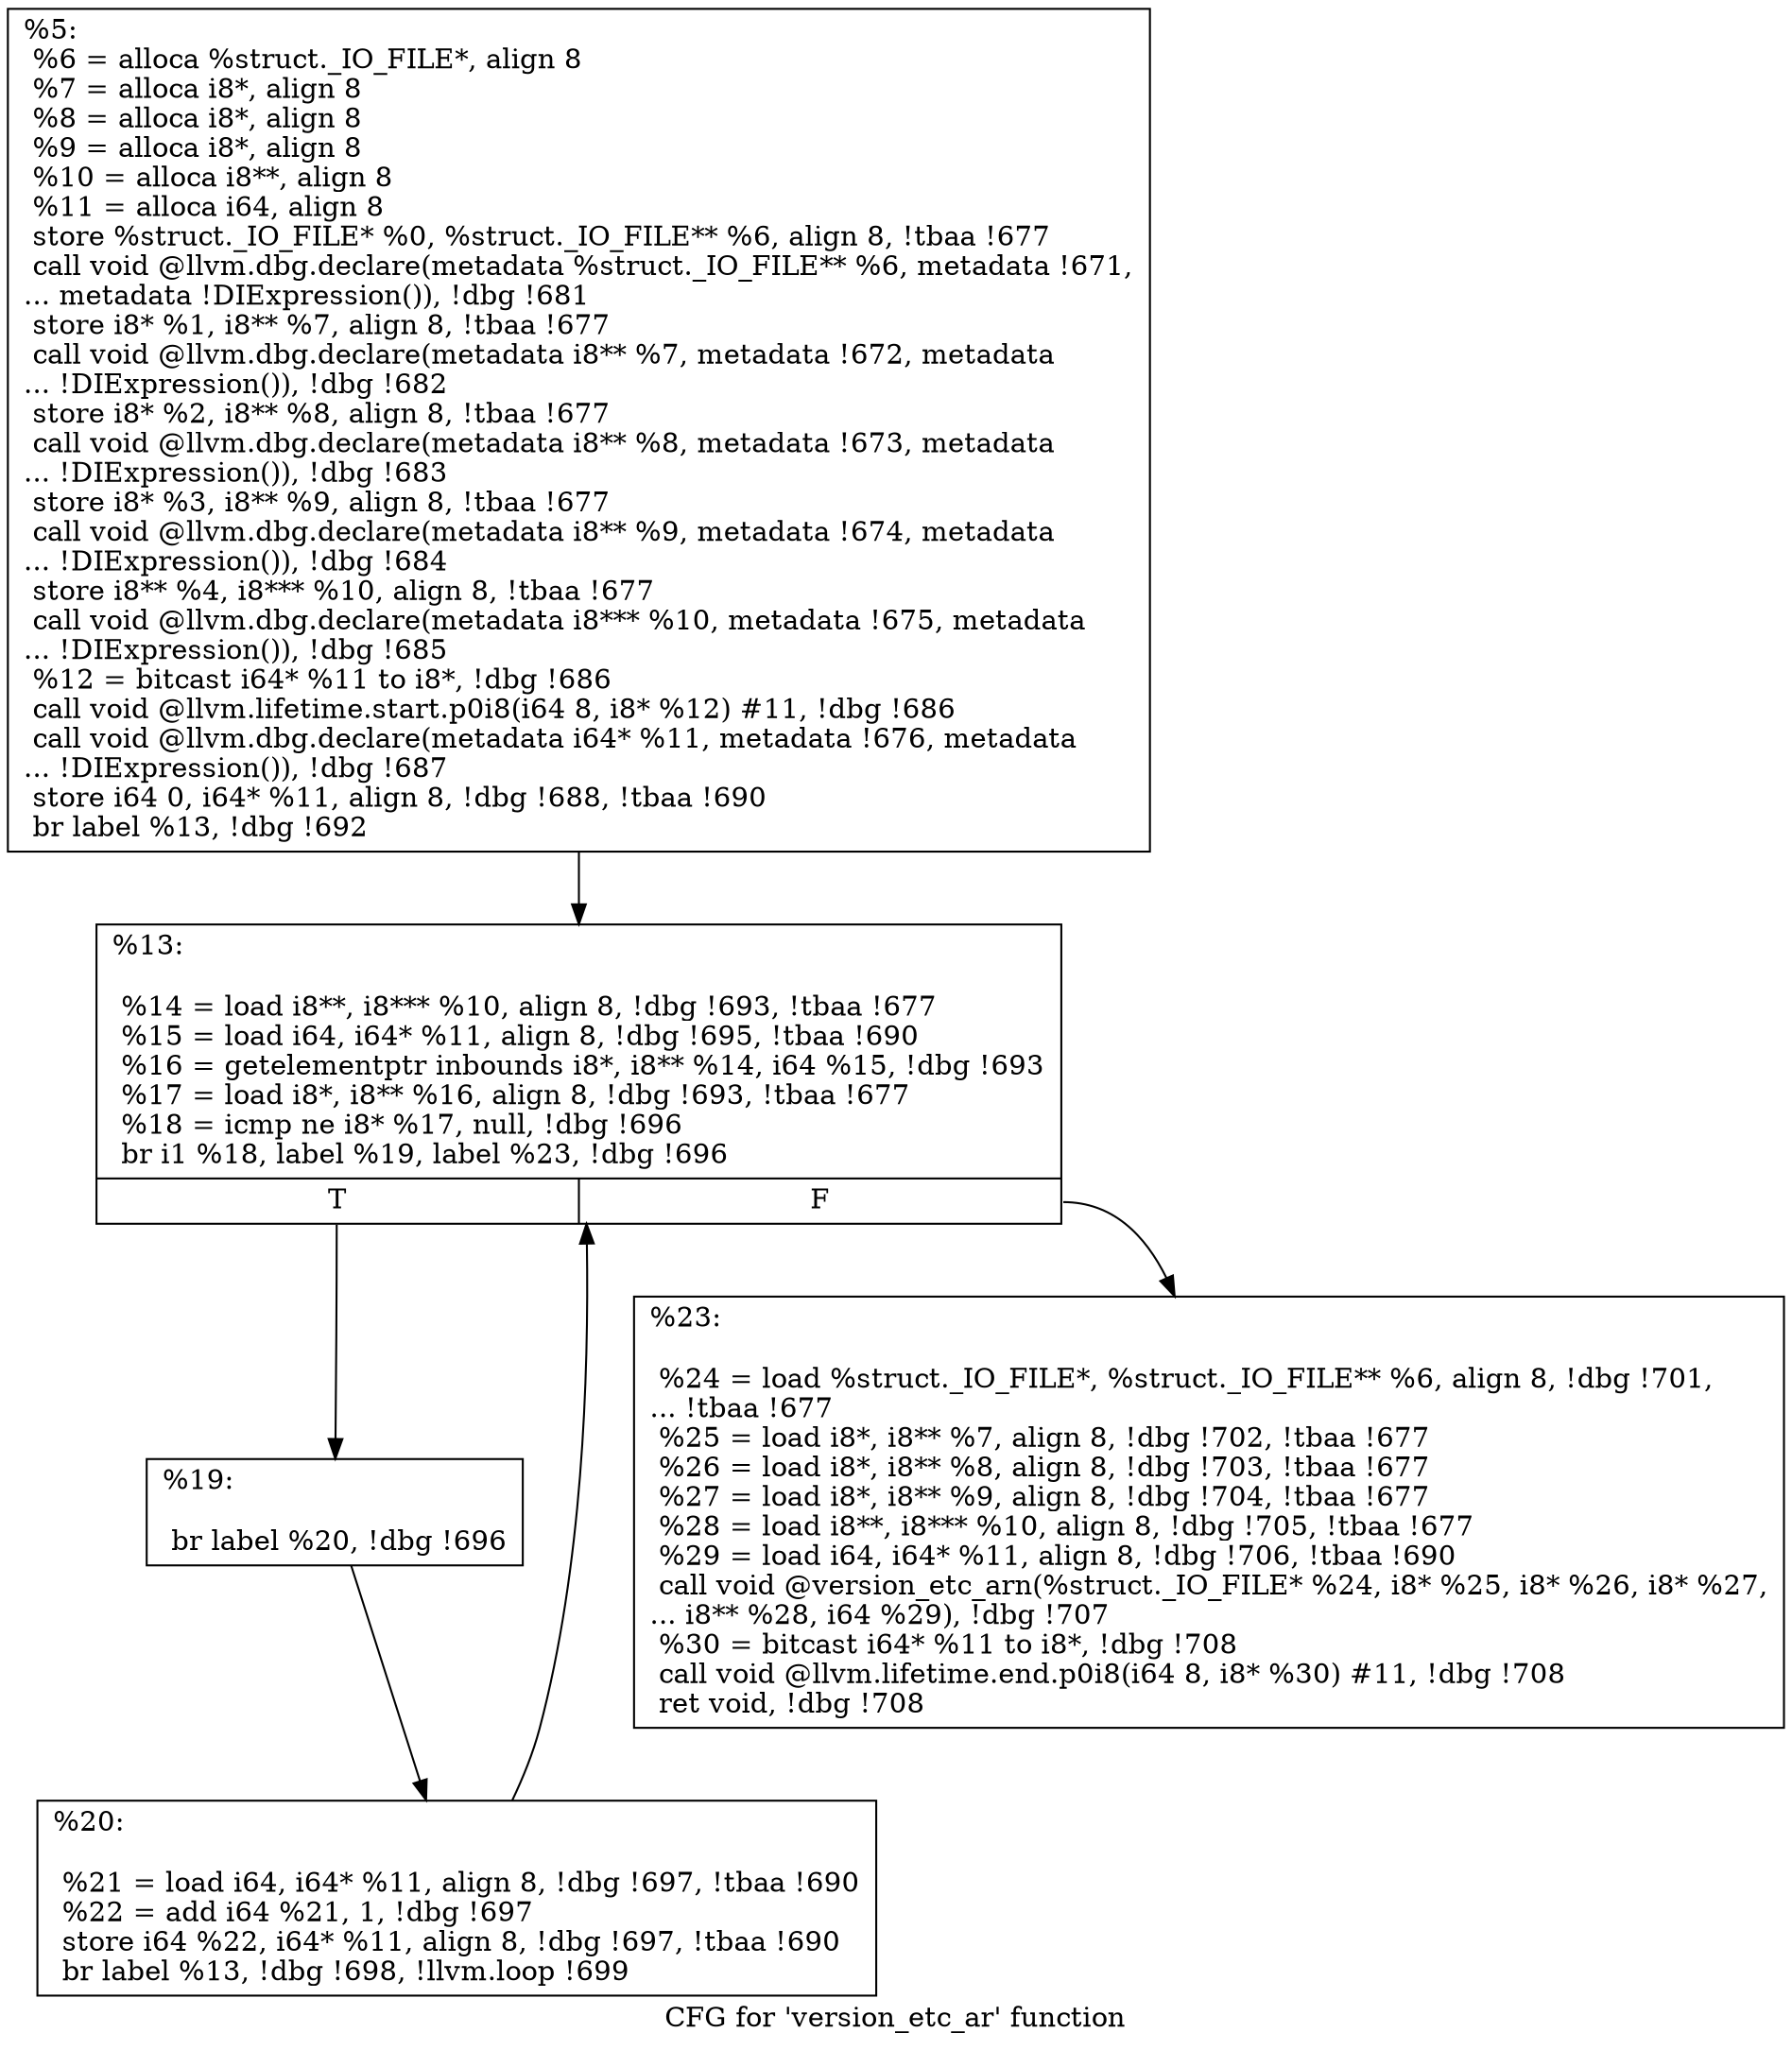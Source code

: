 digraph "CFG for 'version_etc_ar' function" {
	label="CFG for 'version_etc_ar' function";

	Node0x14cbbb0 [shape=record,label="{%5:\l  %6 = alloca %struct._IO_FILE*, align 8\l  %7 = alloca i8*, align 8\l  %8 = alloca i8*, align 8\l  %9 = alloca i8*, align 8\l  %10 = alloca i8**, align 8\l  %11 = alloca i64, align 8\l  store %struct._IO_FILE* %0, %struct._IO_FILE** %6, align 8, !tbaa !677\l  call void @llvm.dbg.declare(metadata %struct._IO_FILE** %6, metadata !671,\l... metadata !DIExpression()), !dbg !681\l  store i8* %1, i8** %7, align 8, !tbaa !677\l  call void @llvm.dbg.declare(metadata i8** %7, metadata !672, metadata\l... !DIExpression()), !dbg !682\l  store i8* %2, i8** %8, align 8, !tbaa !677\l  call void @llvm.dbg.declare(metadata i8** %8, metadata !673, metadata\l... !DIExpression()), !dbg !683\l  store i8* %3, i8** %9, align 8, !tbaa !677\l  call void @llvm.dbg.declare(metadata i8** %9, metadata !674, metadata\l... !DIExpression()), !dbg !684\l  store i8** %4, i8*** %10, align 8, !tbaa !677\l  call void @llvm.dbg.declare(metadata i8*** %10, metadata !675, metadata\l... !DIExpression()), !dbg !685\l  %12 = bitcast i64* %11 to i8*, !dbg !686\l  call void @llvm.lifetime.start.p0i8(i64 8, i8* %12) #11, !dbg !686\l  call void @llvm.dbg.declare(metadata i64* %11, metadata !676, metadata\l... !DIExpression()), !dbg !687\l  store i64 0, i64* %11, align 8, !dbg !688, !tbaa !690\l  br label %13, !dbg !692\l}"];
	Node0x14cbbb0 -> Node0x14cbd00;
	Node0x14cbd00 [shape=record,label="{%13:\l\l  %14 = load i8**, i8*** %10, align 8, !dbg !693, !tbaa !677\l  %15 = load i64, i64* %11, align 8, !dbg !695, !tbaa !690\l  %16 = getelementptr inbounds i8*, i8** %14, i64 %15, !dbg !693\l  %17 = load i8*, i8** %16, align 8, !dbg !693, !tbaa !677\l  %18 = icmp ne i8* %17, null, !dbg !696\l  br i1 %18, label %19, label %23, !dbg !696\l|{<s0>T|<s1>F}}"];
	Node0x14cbd00:s0 -> Node0x14cbd50;
	Node0x14cbd00:s1 -> Node0x14cbdf0;
	Node0x14cbd50 [shape=record,label="{%19:\l\l  br label %20, !dbg !696\l}"];
	Node0x14cbd50 -> Node0x14cbda0;
	Node0x14cbda0 [shape=record,label="{%20:\l\l  %21 = load i64, i64* %11, align 8, !dbg !697, !tbaa !690\l  %22 = add i64 %21, 1, !dbg !697\l  store i64 %22, i64* %11, align 8, !dbg !697, !tbaa !690\l  br label %13, !dbg !698, !llvm.loop !699\l}"];
	Node0x14cbda0 -> Node0x14cbd00;
	Node0x14cbdf0 [shape=record,label="{%23:\l\l  %24 = load %struct._IO_FILE*, %struct._IO_FILE** %6, align 8, !dbg !701,\l... !tbaa !677\l  %25 = load i8*, i8** %7, align 8, !dbg !702, !tbaa !677\l  %26 = load i8*, i8** %8, align 8, !dbg !703, !tbaa !677\l  %27 = load i8*, i8** %9, align 8, !dbg !704, !tbaa !677\l  %28 = load i8**, i8*** %10, align 8, !dbg !705, !tbaa !677\l  %29 = load i64, i64* %11, align 8, !dbg !706, !tbaa !690\l  call void @version_etc_arn(%struct._IO_FILE* %24, i8* %25, i8* %26, i8* %27,\l... i8** %28, i64 %29), !dbg !707\l  %30 = bitcast i64* %11 to i8*, !dbg !708\l  call void @llvm.lifetime.end.p0i8(i64 8, i8* %30) #11, !dbg !708\l  ret void, !dbg !708\l}"];
}
